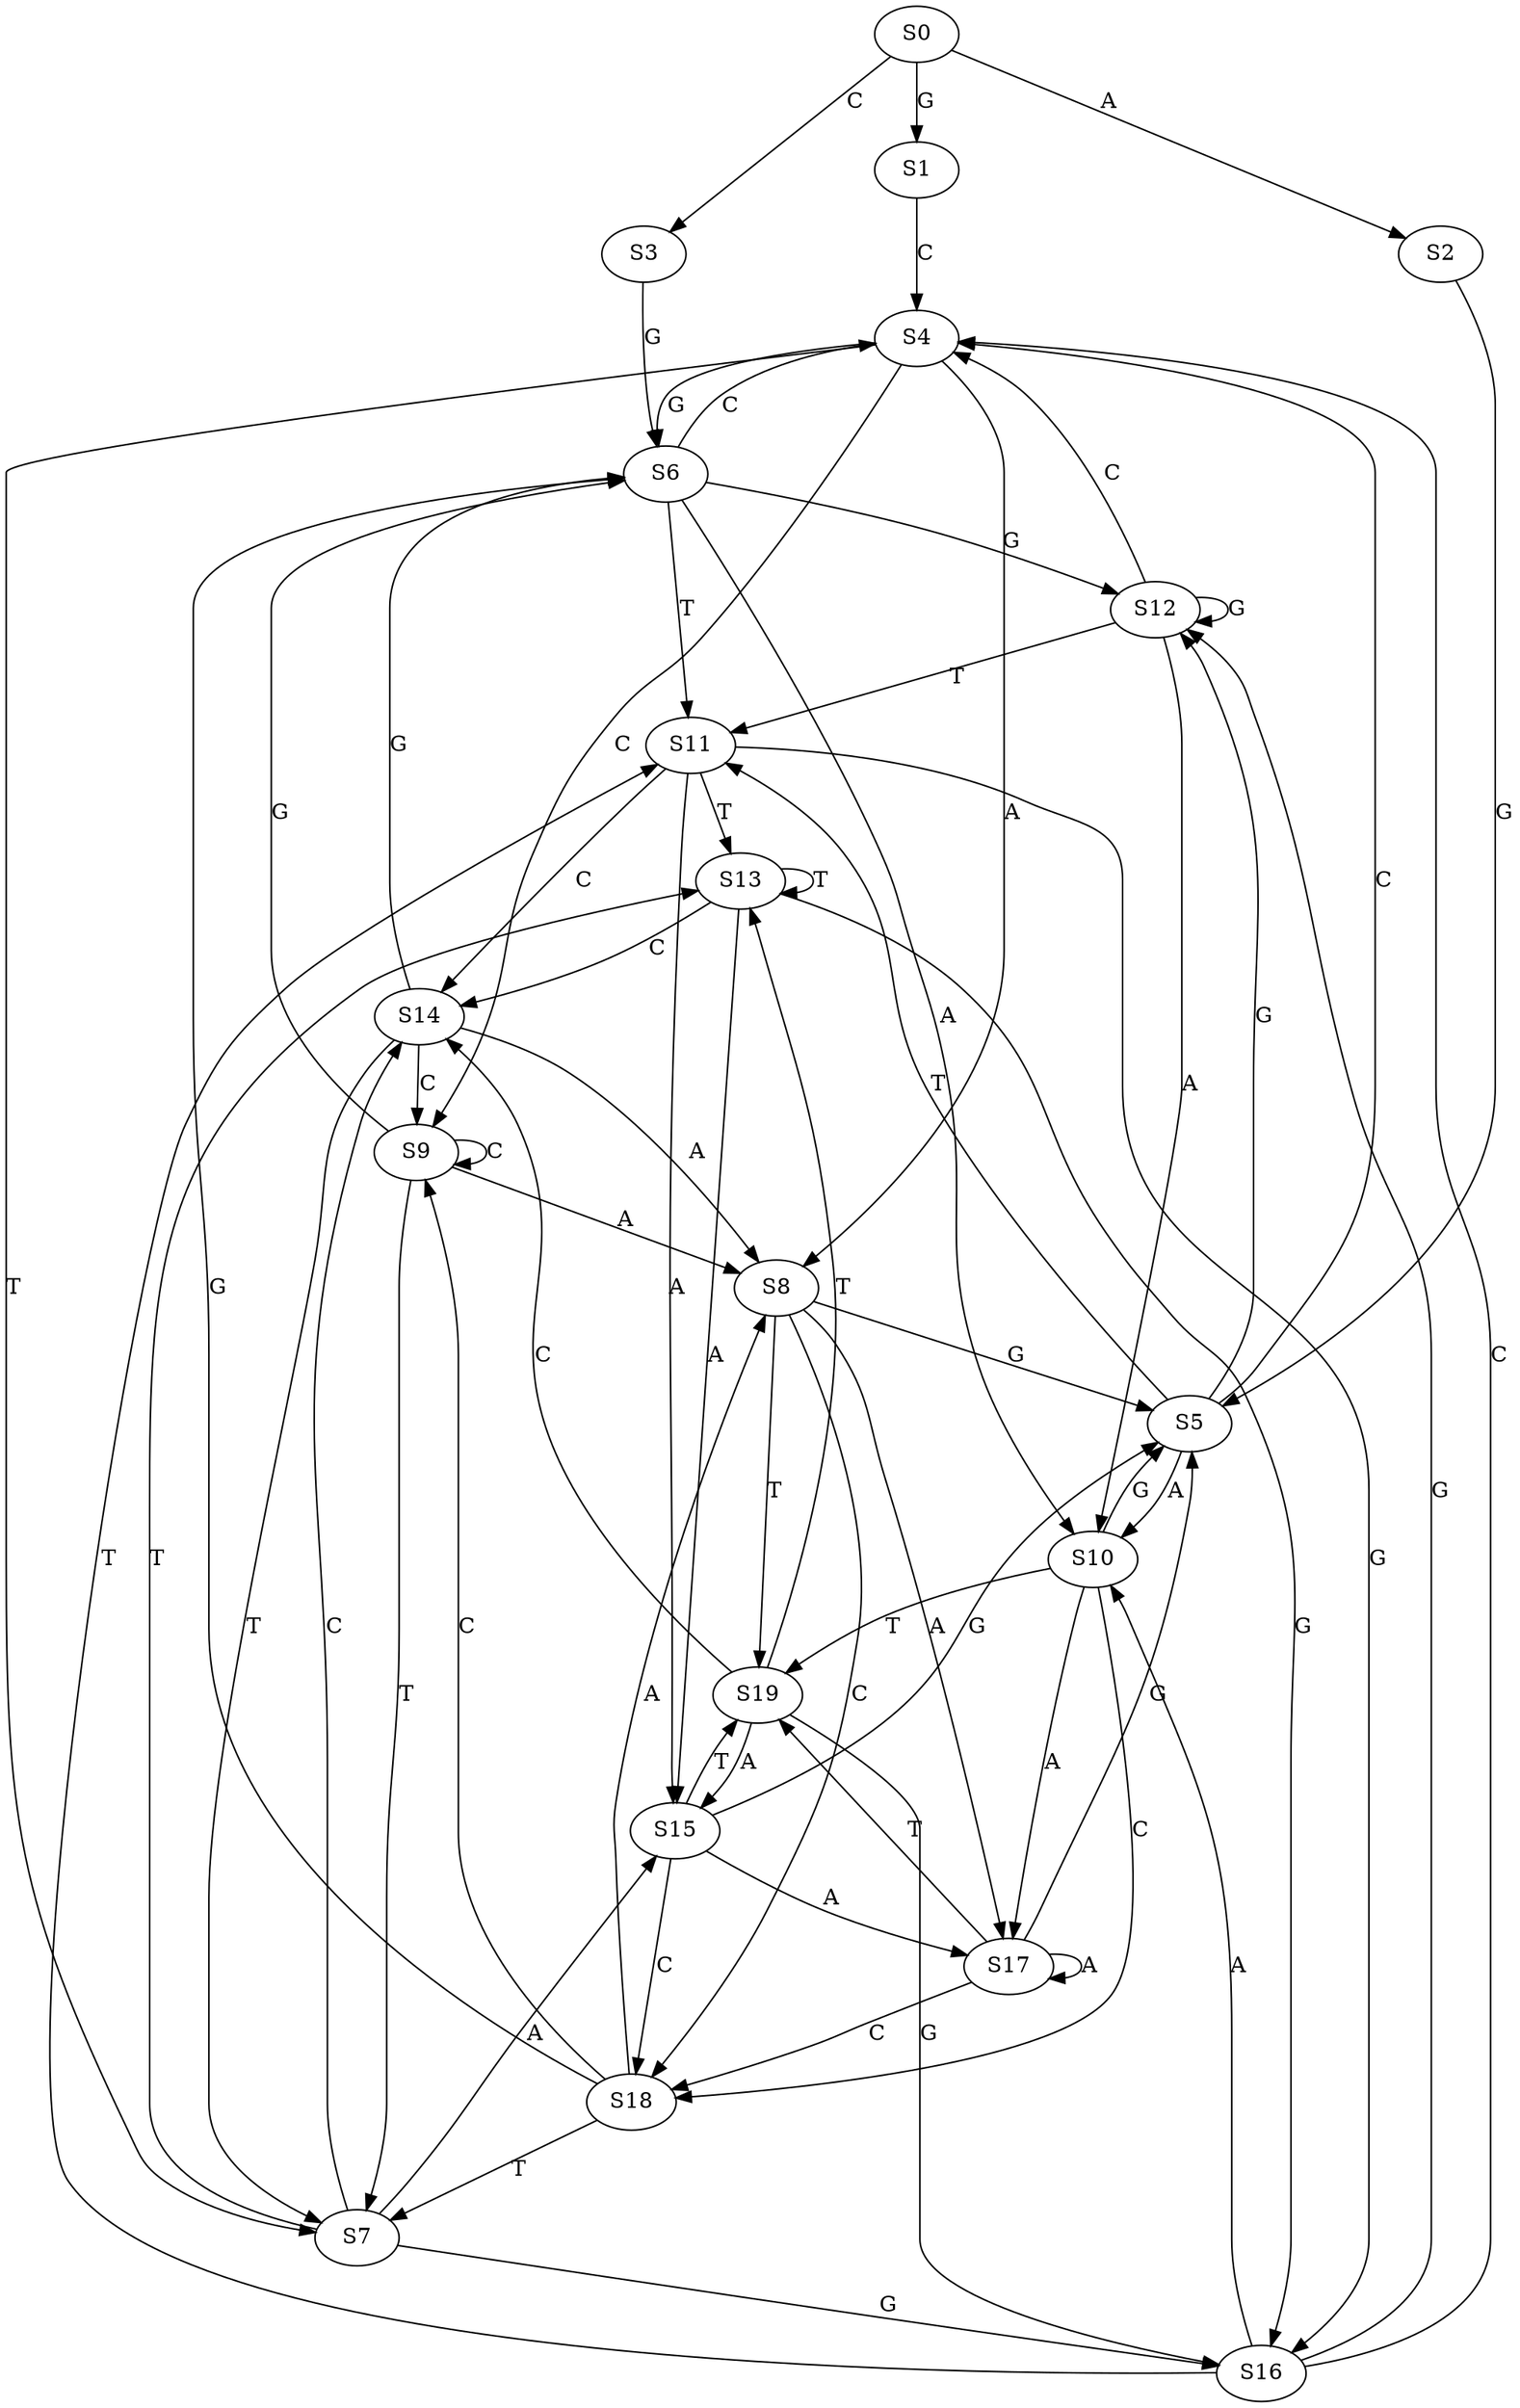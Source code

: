 strict digraph  {
	S0 -> S1 [ label = G ];
	S0 -> S2 [ label = A ];
	S0 -> S3 [ label = C ];
	S1 -> S4 [ label = C ];
	S2 -> S5 [ label = G ];
	S3 -> S6 [ label = G ];
	S4 -> S7 [ label = T ];
	S4 -> S8 [ label = A ];
	S4 -> S9 [ label = C ];
	S4 -> S6 [ label = G ];
	S5 -> S10 [ label = A ];
	S5 -> S11 [ label = T ];
	S5 -> S12 [ label = G ];
	S5 -> S4 [ label = C ];
	S6 -> S11 [ label = T ];
	S6 -> S12 [ label = G ];
	S6 -> S10 [ label = A ];
	S6 -> S4 [ label = C ];
	S7 -> S13 [ label = T ];
	S7 -> S14 [ label = C ];
	S7 -> S15 [ label = A ];
	S7 -> S16 [ label = G ];
	S8 -> S17 [ label = A ];
	S8 -> S18 [ label = C ];
	S8 -> S5 [ label = G ];
	S8 -> S19 [ label = T ];
	S9 -> S8 [ label = A ];
	S9 -> S9 [ label = C ];
	S9 -> S6 [ label = G ];
	S9 -> S7 [ label = T ];
	S10 -> S18 [ label = C ];
	S10 -> S17 [ label = A ];
	S10 -> S5 [ label = G ];
	S10 -> S19 [ label = T ];
	S11 -> S15 [ label = A ];
	S11 -> S16 [ label = G ];
	S11 -> S13 [ label = T ];
	S11 -> S14 [ label = C ];
	S12 -> S4 [ label = C ];
	S12 -> S12 [ label = G ];
	S12 -> S10 [ label = A ];
	S12 -> S11 [ label = T ];
	S13 -> S15 [ label = A ];
	S13 -> S13 [ label = T ];
	S13 -> S16 [ label = G ];
	S13 -> S14 [ label = C ];
	S14 -> S9 [ label = C ];
	S14 -> S8 [ label = A ];
	S14 -> S7 [ label = T ];
	S14 -> S6 [ label = G ];
	S15 -> S5 [ label = G ];
	S15 -> S18 [ label = C ];
	S15 -> S17 [ label = A ];
	S15 -> S19 [ label = T ];
	S16 -> S4 [ label = C ];
	S16 -> S12 [ label = G ];
	S16 -> S11 [ label = T ];
	S16 -> S10 [ label = A ];
	S17 -> S5 [ label = G ];
	S17 -> S17 [ label = A ];
	S17 -> S18 [ label = C ];
	S17 -> S19 [ label = T ];
	S18 -> S6 [ label = G ];
	S18 -> S7 [ label = T ];
	S18 -> S9 [ label = C ];
	S18 -> S8 [ label = A ];
	S19 -> S15 [ label = A ];
	S19 -> S14 [ label = C ];
	S19 -> S13 [ label = T ];
	S19 -> S16 [ label = G ];
}

